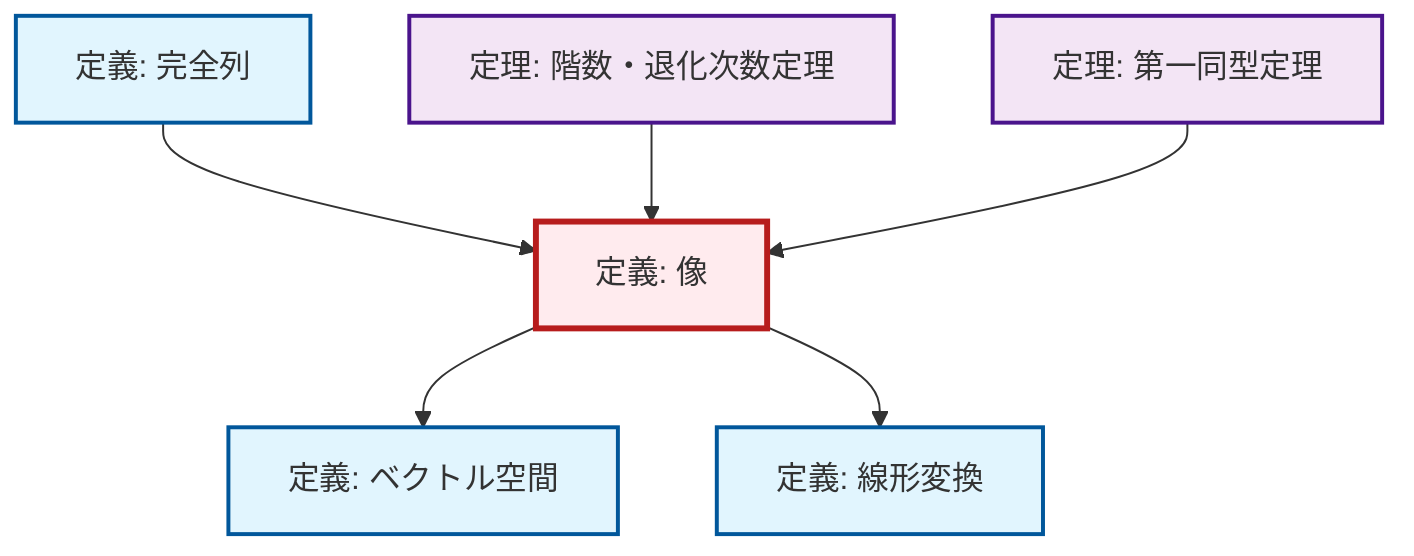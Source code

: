graph TD
    classDef definition fill:#e1f5fe,stroke:#01579b,stroke-width:2px
    classDef theorem fill:#f3e5f5,stroke:#4a148c,stroke-width:2px
    classDef axiom fill:#fff3e0,stroke:#e65100,stroke-width:2px
    classDef example fill:#e8f5e9,stroke:#1b5e20,stroke-width:2px
    classDef current fill:#ffebee,stroke:#b71c1c,stroke-width:3px
    def-linear-transformation["定義: 線形変換"]:::definition
    thm-rank-nullity["定理: 階数・退化次数定理"]:::theorem
    thm-first-isomorphism["定理: 第一同型定理"]:::theorem
    def-exact-sequence["定義: 完全列"]:::definition
    def-vector-space["定義: ベクトル空間"]:::definition
    def-image["定義: 像"]:::definition
    def-image --> def-vector-space
    def-exact-sequence --> def-image
    thm-rank-nullity --> def-image
    thm-first-isomorphism --> def-image
    def-image --> def-linear-transformation
    class def-image current